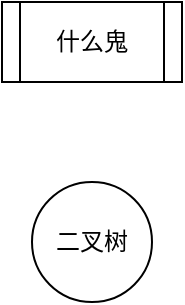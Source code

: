 <mxfile version="17.4.5" type="github">
  <diagram id="H2w61bHAPLmcusXaM4RN" name="Page-1">
    <mxGraphModel dx="716" dy="377" grid="1" gridSize="10" guides="1" tooltips="1" connect="1" arrows="1" fold="1" page="1" pageScale="1" pageWidth="827" pageHeight="1169" math="0" shadow="0">
      <root>
        <mxCell id="0" />
        <mxCell id="1" parent="0" />
        <mxCell id="LNiDj-Up5Uc93OdZaZMt-1" value="二叉树" style="ellipse;whiteSpace=wrap;html=1;aspect=fixed;" vertex="1" parent="1">
          <mxGeometry x="350" y="210" width="60" height="60" as="geometry" />
        </mxCell>
        <mxCell id="LNiDj-Up5Uc93OdZaZMt-2" value="什么鬼" style="shape=process;whiteSpace=wrap;html=1;backgroundOutline=1;" vertex="1" parent="1">
          <mxGeometry x="335" y="120" width="90" height="40" as="geometry" />
        </mxCell>
      </root>
    </mxGraphModel>
  </diagram>
</mxfile>
